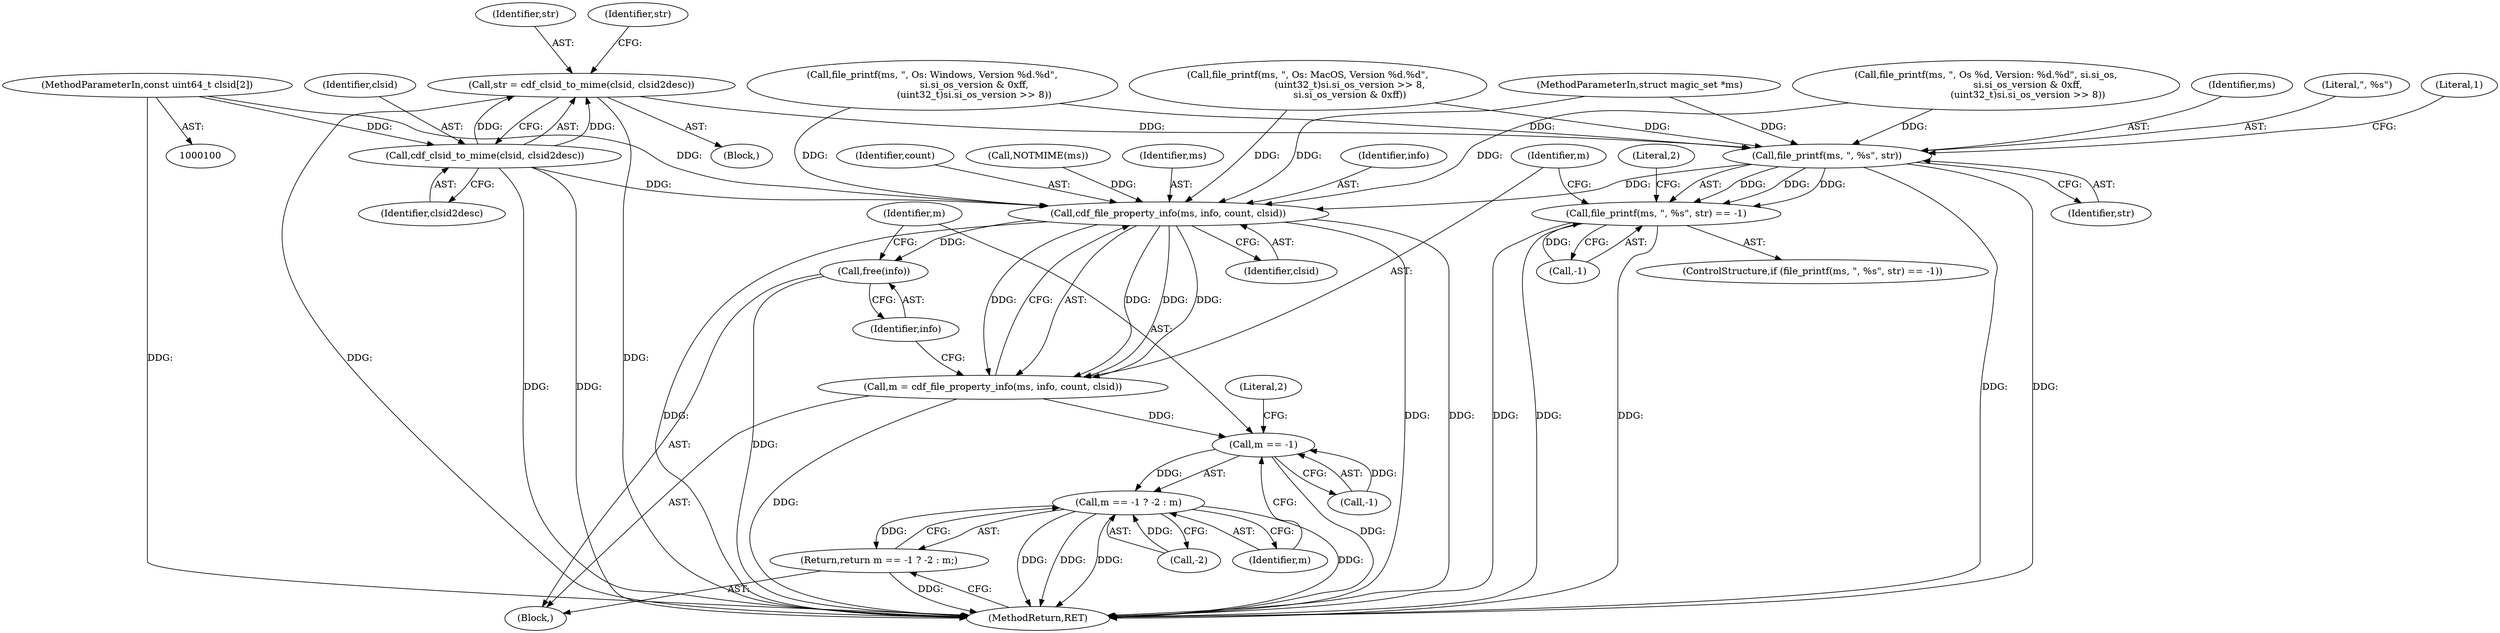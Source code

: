 digraph "0_file_6d209c1c489457397a5763bca4b28e43aac90391_1@pointer" {
"1000239" [label="(Call,str = cdf_clsid_to_mime(clsid, clsid2desc))"];
"1000241" [label="(Call,cdf_clsid_to_mime(clsid, clsid2desc))"];
"1000104" [label="(MethodParameterIn,const uint64_t clsid[2])"];
"1000248" [label="(Call,file_printf(ms, \", %s\", str))"];
"1000247" [label="(Call,file_printf(ms, \", %s\", str) == -1)"];
"1000259" [label="(Call,cdf_file_property_info(ms, info, count, clsid))"];
"1000257" [label="(Call,m = cdf_file_property_info(ms, info, count, clsid))"];
"1000268" [label="(Call,m == -1)"];
"1000267" [label="(Call,m == -1 ? -2 : m)"];
"1000266" [label="(Return,return m == -1 ? -2 : m;)"];
"1000264" [label="(Call,free(info))"];
"1000266" [label="(Return,return m == -1 ? -2 : m;)"];
"1000275" [label="(MethodReturn,RET)"];
"1000167" [label="(Call,file_printf(ms, \", Os: Windows, Version %d.%d\",\n                            si.si_os_version & 0xff,\n                            (uint32_t)si.si_os_version >> 8))"];
"1000261" [label="(Identifier,info)"];
"1000267" [label="(Call,m == -1 ? -2 : m)"];
"1000242" [label="(Identifier,clsid)"];
"1000243" [label="(Identifier,clsid2desc)"];
"1000269" [label="(Identifier,m)"];
"1000256" [label="(Literal,2)"];
"1000104" [label="(MethodParameterIn,const uint64_t clsid[2])"];
"1000251" [label="(Identifier,str)"];
"1000191" [label="(Call,file_printf(ms, \", Os: MacOS, Version %d.%d\",\n                            (uint32_t)si.si_os_version >> 8,\n                            si.si_os_version & 0xff))"];
"1000101" [label="(MethodParameterIn,struct magic_set *ms)"];
"1000262" [label="(Identifier,count)"];
"1000272" [label="(Call,-2)"];
"1000257" [label="(Call,m = cdf_file_property_info(ms, info, count, clsid))"];
"1000239" [label="(Call,str = cdf_clsid_to_mime(clsid, clsid2desc))"];
"1000127" [label="(Call,NOTMIME(ms))"];
"1000247" [label="(Call,file_printf(ms, \", %s\", str) == -1)"];
"1000259" [label="(Call,cdf_file_property_info(ms, info, count, clsid))"];
"1000240" [label="(Identifier,str)"];
"1000250" [label="(Literal,\", %s\")"];
"1000265" [label="(Identifier,info)"];
"1000105" [label="(Block,)"];
"1000246" [label="(ControlStructure,if (file_printf(ms, \", %s\", str) == -1))"];
"1000253" [label="(Literal,1)"];
"1000270" [label="(Call,-1)"];
"1000264" [label="(Call,free(info))"];
"1000258" [label="(Identifier,m)"];
"1000215" [label="(Call,file_printf(ms, \", Os %d, Version: %d.%d\", si.si_os,\n                            si.si_os_version & 0xff,\n                            (uint32_t)si.si_os_version >> 8))"];
"1000248" [label="(Call,file_printf(ms, \", %s\", str))"];
"1000252" [label="(Call,-1)"];
"1000241" [label="(Call,cdf_clsid_to_mime(clsid, clsid2desc))"];
"1000245" [label="(Identifier,str)"];
"1000273" [label="(Literal,2)"];
"1000260" [label="(Identifier,ms)"];
"1000268" [label="(Call,m == -1)"];
"1000263" [label="(Identifier,clsid)"];
"1000129" [label="(Block,)"];
"1000274" [label="(Identifier,m)"];
"1000249" [label="(Identifier,ms)"];
"1000239" -> "1000129"  [label="AST: "];
"1000239" -> "1000241"  [label="CFG: "];
"1000240" -> "1000239"  [label="AST: "];
"1000241" -> "1000239"  [label="AST: "];
"1000245" -> "1000239"  [label="CFG: "];
"1000239" -> "1000275"  [label="DDG: "];
"1000239" -> "1000275"  [label="DDG: "];
"1000241" -> "1000239"  [label="DDG: "];
"1000241" -> "1000239"  [label="DDG: "];
"1000239" -> "1000248"  [label="DDG: "];
"1000241" -> "1000243"  [label="CFG: "];
"1000242" -> "1000241"  [label="AST: "];
"1000243" -> "1000241"  [label="AST: "];
"1000241" -> "1000275"  [label="DDG: "];
"1000241" -> "1000275"  [label="DDG: "];
"1000104" -> "1000241"  [label="DDG: "];
"1000241" -> "1000259"  [label="DDG: "];
"1000104" -> "1000100"  [label="AST: "];
"1000104" -> "1000275"  [label="DDG: "];
"1000104" -> "1000259"  [label="DDG: "];
"1000248" -> "1000247"  [label="AST: "];
"1000248" -> "1000251"  [label="CFG: "];
"1000249" -> "1000248"  [label="AST: "];
"1000250" -> "1000248"  [label="AST: "];
"1000251" -> "1000248"  [label="AST: "];
"1000253" -> "1000248"  [label="CFG: "];
"1000248" -> "1000275"  [label="DDG: "];
"1000248" -> "1000275"  [label="DDG: "];
"1000248" -> "1000247"  [label="DDG: "];
"1000248" -> "1000247"  [label="DDG: "];
"1000248" -> "1000247"  [label="DDG: "];
"1000167" -> "1000248"  [label="DDG: "];
"1000215" -> "1000248"  [label="DDG: "];
"1000191" -> "1000248"  [label="DDG: "];
"1000101" -> "1000248"  [label="DDG: "];
"1000248" -> "1000259"  [label="DDG: "];
"1000247" -> "1000246"  [label="AST: "];
"1000247" -> "1000252"  [label="CFG: "];
"1000252" -> "1000247"  [label="AST: "];
"1000256" -> "1000247"  [label="CFG: "];
"1000258" -> "1000247"  [label="CFG: "];
"1000247" -> "1000275"  [label="DDG: "];
"1000247" -> "1000275"  [label="DDG: "];
"1000247" -> "1000275"  [label="DDG: "];
"1000252" -> "1000247"  [label="DDG: "];
"1000259" -> "1000257"  [label="AST: "];
"1000259" -> "1000263"  [label="CFG: "];
"1000260" -> "1000259"  [label="AST: "];
"1000261" -> "1000259"  [label="AST: "];
"1000262" -> "1000259"  [label="AST: "];
"1000263" -> "1000259"  [label="AST: "];
"1000257" -> "1000259"  [label="CFG: "];
"1000259" -> "1000275"  [label="DDG: "];
"1000259" -> "1000275"  [label="DDG: "];
"1000259" -> "1000275"  [label="DDG: "];
"1000259" -> "1000257"  [label="DDG: "];
"1000259" -> "1000257"  [label="DDG: "];
"1000259" -> "1000257"  [label="DDG: "];
"1000259" -> "1000257"  [label="DDG: "];
"1000167" -> "1000259"  [label="DDG: "];
"1000215" -> "1000259"  [label="DDG: "];
"1000127" -> "1000259"  [label="DDG: "];
"1000191" -> "1000259"  [label="DDG: "];
"1000101" -> "1000259"  [label="DDG: "];
"1000259" -> "1000264"  [label="DDG: "];
"1000257" -> "1000105"  [label="AST: "];
"1000258" -> "1000257"  [label="AST: "];
"1000265" -> "1000257"  [label="CFG: "];
"1000257" -> "1000275"  [label="DDG: "];
"1000257" -> "1000268"  [label="DDG: "];
"1000268" -> "1000267"  [label="AST: "];
"1000268" -> "1000270"  [label="CFG: "];
"1000269" -> "1000268"  [label="AST: "];
"1000270" -> "1000268"  [label="AST: "];
"1000273" -> "1000268"  [label="CFG: "];
"1000274" -> "1000268"  [label="CFG: "];
"1000268" -> "1000275"  [label="DDG: "];
"1000268" -> "1000267"  [label="DDG: "];
"1000270" -> "1000268"  [label="DDG: "];
"1000267" -> "1000266"  [label="AST: "];
"1000267" -> "1000272"  [label="CFG: "];
"1000267" -> "1000274"  [label="CFG: "];
"1000272" -> "1000267"  [label="AST: "];
"1000274" -> "1000267"  [label="AST: "];
"1000266" -> "1000267"  [label="CFG: "];
"1000267" -> "1000275"  [label="DDG: "];
"1000267" -> "1000275"  [label="DDG: "];
"1000267" -> "1000275"  [label="DDG: "];
"1000267" -> "1000275"  [label="DDG: "];
"1000267" -> "1000266"  [label="DDG: "];
"1000272" -> "1000267"  [label="DDG: "];
"1000266" -> "1000105"  [label="AST: "];
"1000275" -> "1000266"  [label="CFG: "];
"1000266" -> "1000275"  [label="DDG: "];
"1000264" -> "1000105"  [label="AST: "];
"1000264" -> "1000265"  [label="CFG: "];
"1000265" -> "1000264"  [label="AST: "];
"1000269" -> "1000264"  [label="CFG: "];
"1000264" -> "1000275"  [label="DDG: "];
}
